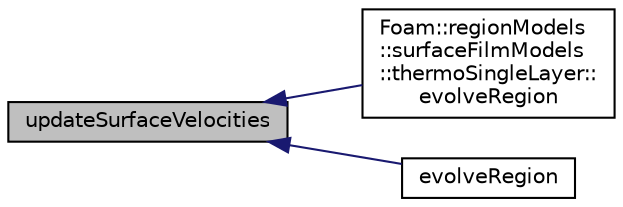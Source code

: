 digraph "updateSurfaceVelocities"
{
  bgcolor="transparent";
  edge [fontname="Helvetica",fontsize="10",labelfontname="Helvetica",labelfontsize="10"];
  node [fontname="Helvetica",fontsize="10",shape=record];
  rankdir="LR";
  Node1 [label="updateSurfaceVelocities",height=0.2,width=0.4,color="black", fillcolor="grey75", style="filled", fontcolor="black"];
  Node1 -> Node2 [dir="back",color="midnightblue",fontsize="10",style="solid",fontname="Helvetica"];
  Node2 [label="Foam::regionModels\l::surfaceFilmModels\l::thermoSingleLayer::\levolveRegion",height=0.2,width=0.4,color="black",URL="$a02674.html#afde8f52457f90e83a4eaf49755c19ec9",tooltip="Evolve the film equations. "];
  Node1 -> Node3 [dir="back",color="midnightblue",fontsize="10",style="solid",fontname="Helvetica"];
  Node3 [label="evolveRegion",height=0.2,width=0.4,color="black",URL="$a01261.html#afde8f52457f90e83a4eaf49755c19ec9",tooltip="Evolve the film equations. "];
}
